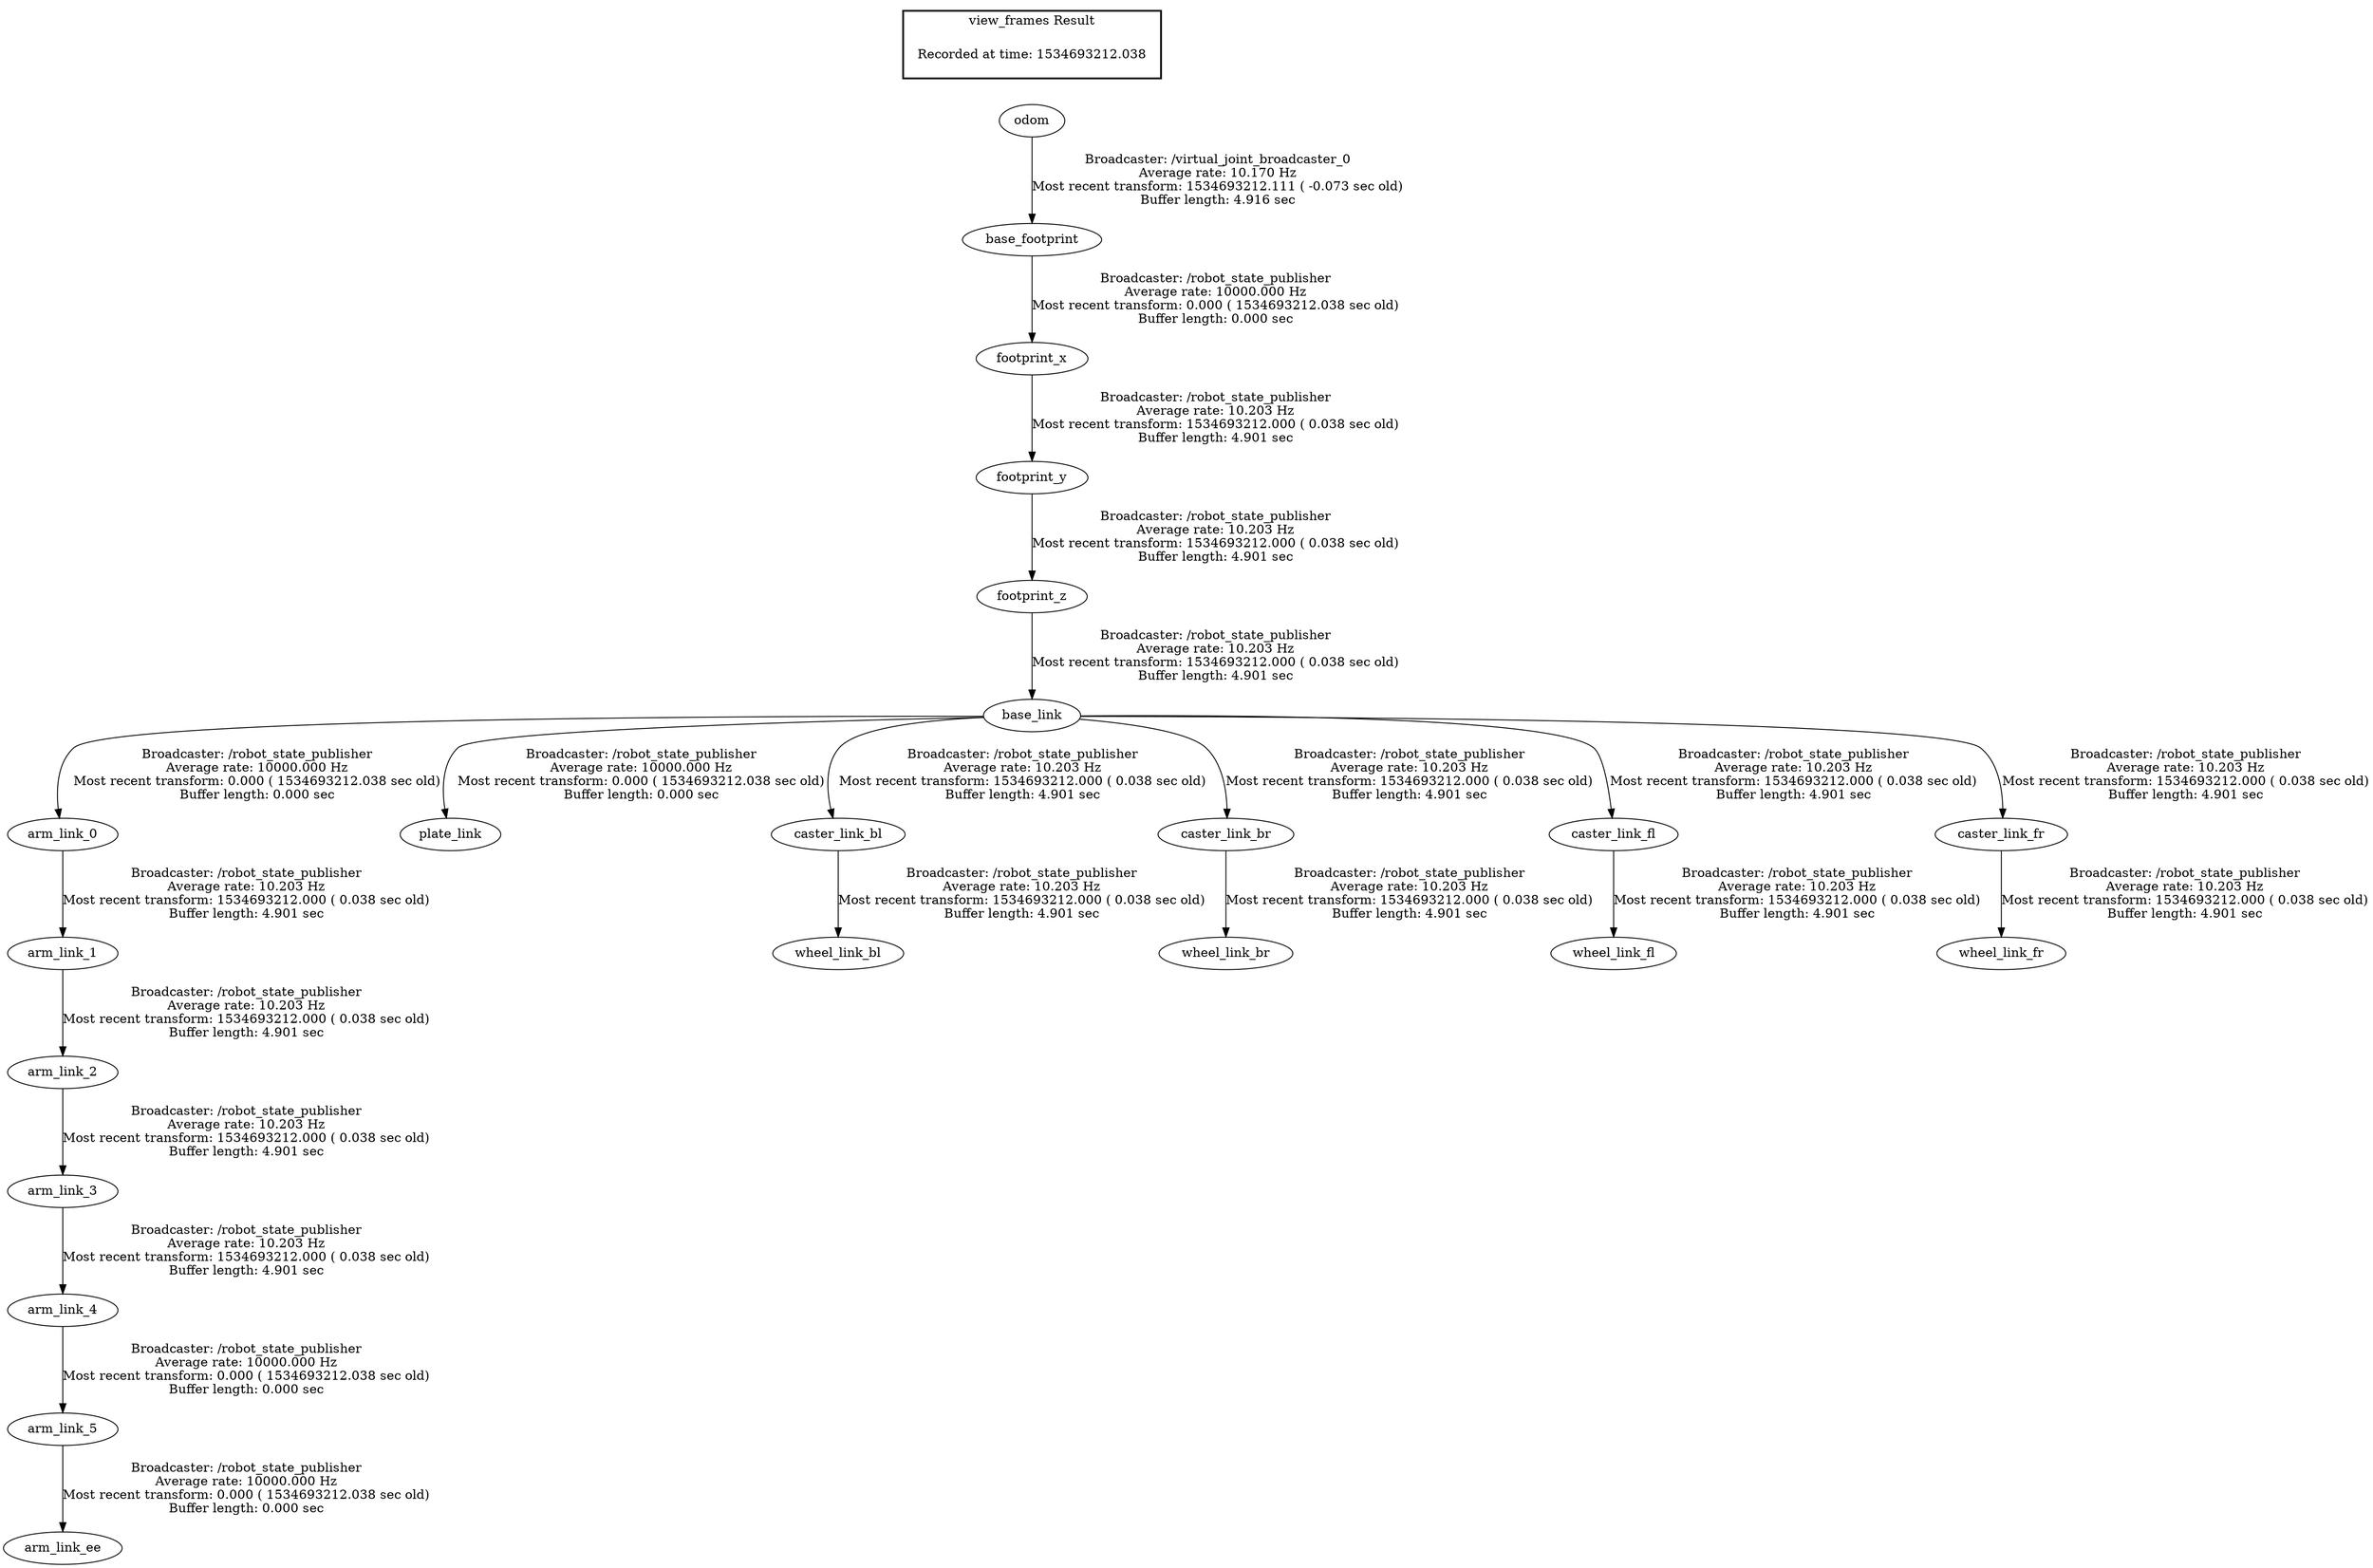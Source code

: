 digraph G {
"base_link" -> "arm_link_0"[label="Broadcaster: /robot_state_publisher\nAverage rate: 10000.000 Hz\nMost recent transform: 0.000 ( 1534693212.038 sec old)\nBuffer length: 0.000 sec\n"];
"footprint_z" -> "base_link"[label="Broadcaster: /robot_state_publisher\nAverage rate: 10.203 Hz\nMost recent transform: 1534693212.000 ( 0.038 sec old)\nBuffer length: 4.901 sec\n"];
"arm_link_4" -> "arm_link_5"[label="Broadcaster: /robot_state_publisher\nAverage rate: 10000.000 Hz\nMost recent transform: 0.000 ( 1534693212.038 sec old)\nBuffer length: 0.000 sec\n"];
"arm_link_3" -> "arm_link_4"[label="Broadcaster: /robot_state_publisher\nAverage rate: 10.203 Hz\nMost recent transform: 1534693212.000 ( 0.038 sec old)\nBuffer length: 4.901 sec\n"];
"arm_link_5" -> "arm_link_ee"[label="Broadcaster: /robot_state_publisher\nAverage rate: 10000.000 Hz\nMost recent transform: 0.000 ( 1534693212.038 sec old)\nBuffer length: 0.000 sec\n"];
"base_footprint" -> "footprint_x"[label="Broadcaster: /robot_state_publisher\nAverage rate: 10000.000 Hz\nMost recent transform: 0.000 ( 1534693212.038 sec old)\nBuffer length: 0.000 sec\n"];
"odom" -> "base_footprint"[label="Broadcaster: /virtual_joint_broadcaster_0\nAverage rate: 10.170 Hz\nMost recent transform: 1534693212.111 ( -0.073 sec old)\nBuffer length: 4.916 sec\n"];
"base_link" -> "plate_link"[label="Broadcaster: /robot_state_publisher\nAverage rate: 10000.000 Hz\nMost recent transform: 0.000 ( 1534693212.038 sec old)\nBuffer length: 0.000 sec\n"];
"arm_link_0" -> "arm_link_1"[label="Broadcaster: /robot_state_publisher\nAverage rate: 10.203 Hz\nMost recent transform: 1534693212.000 ( 0.038 sec old)\nBuffer length: 4.901 sec\n"];
"arm_link_1" -> "arm_link_2"[label="Broadcaster: /robot_state_publisher\nAverage rate: 10.203 Hz\nMost recent transform: 1534693212.000 ( 0.038 sec old)\nBuffer length: 4.901 sec\n"];
"arm_link_2" -> "arm_link_3"[label="Broadcaster: /robot_state_publisher\nAverage rate: 10.203 Hz\nMost recent transform: 1534693212.000 ( 0.038 sec old)\nBuffer length: 4.901 sec\n"];
"base_link" -> "caster_link_bl"[label="Broadcaster: /robot_state_publisher\nAverage rate: 10.203 Hz\nMost recent transform: 1534693212.000 ( 0.038 sec old)\nBuffer length: 4.901 sec\n"];
"base_link" -> "caster_link_br"[label="Broadcaster: /robot_state_publisher\nAverage rate: 10.203 Hz\nMost recent transform: 1534693212.000 ( 0.038 sec old)\nBuffer length: 4.901 sec\n"];
"base_link" -> "caster_link_fl"[label="Broadcaster: /robot_state_publisher\nAverage rate: 10.203 Hz\nMost recent transform: 1534693212.000 ( 0.038 sec old)\nBuffer length: 4.901 sec\n"];
"base_link" -> "caster_link_fr"[label="Broadcaster: /robot_state_publisher\nAverage rate: 10.203 Hz\nMost recent transform: 1534693212.000 ( 0.038 sec old)\nBuffer length: 4.901 sec\n"];
"caster_link_bl" -> "wheel_link_bl"[label="Broadcaster: /robot_state_publisher\nAverage rate: 10.203 Hz\nMost recent transform: 1534693212.000 ( 0.038 sec old)\nBuffer length: 4.901 sec\n"];
"caster_link_br" -> "wheel_link_br"[label="Broadcaster: /robot_state_publisher\nAverage rate: 10.203 Hz\nMost recent transform: 1534693212.000 ( 0.038 sec old)\nBuffer length: 4.901 sec\n"];
"caster_link_fl" -> "wheel_link_fl"[label="Broadcaster: /robot_state_publisher\nAverage rate: 10.203 Hz\nMost recent transform: 1534693212.000 ( 0.038 sec old)\nBuffer length: 4.901 sec\n"];
"caster_link_fr" -> "wheel_link_fr"[label="Broadcaster: /robot_state_publisher\nAverage rate: 10.203 Hz\nMost recent transform: 1534693212.000 ( 0.038 sec old)\nBuffer length: 4.901 sec\n"];
"footprint_x" -> "footprint_y"[label="Broadcaster: /robot_state_publisher\nAverage rate: 10.203 Hz\nMost recent transform: 1534693212.000 ( 0.038 sec old)\nBuffer length: 4.901 sec\n"];
"footprint_y" -> "footprint_z"[label="Broadcaster: /robot_state_publisher\nAverage rate: 10.203 Hz\nMost recent transform: 1534693212.000 ( 0.038 sec old)\nBuffer length: 4.901 sec\n"];
edge [style=invis];
 subgraph cluster_legend { style=bold; color=black; label ="view_frames Result";
"Recorded at time: 1534693212.038"[ shape=plaintext ] ;
 }->"odom";
}